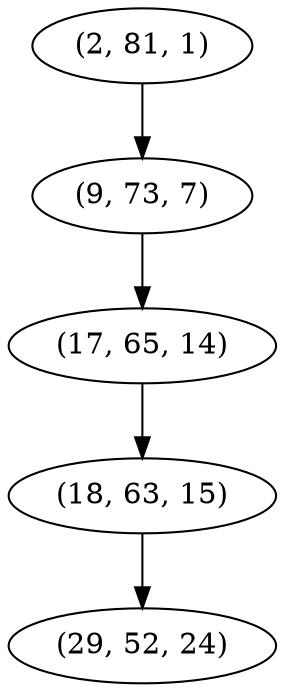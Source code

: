 digraph tree {
    "(2, 81, 1)";
    "(9, 73, 7)";
    "(17, 65, 14)";
    "(18, 63, 15)";
    "(29, 52, 24)";
    "(2, 81, 1)" -> "(9, 73, 7)";
    "(9, 73, 7)" -> "(17, 65, 14)";
    "(17, 65, 14)" -> "(18, 63, 15)";
    "(18, 63, 15)" -> "(29, 52, 24)";
}
